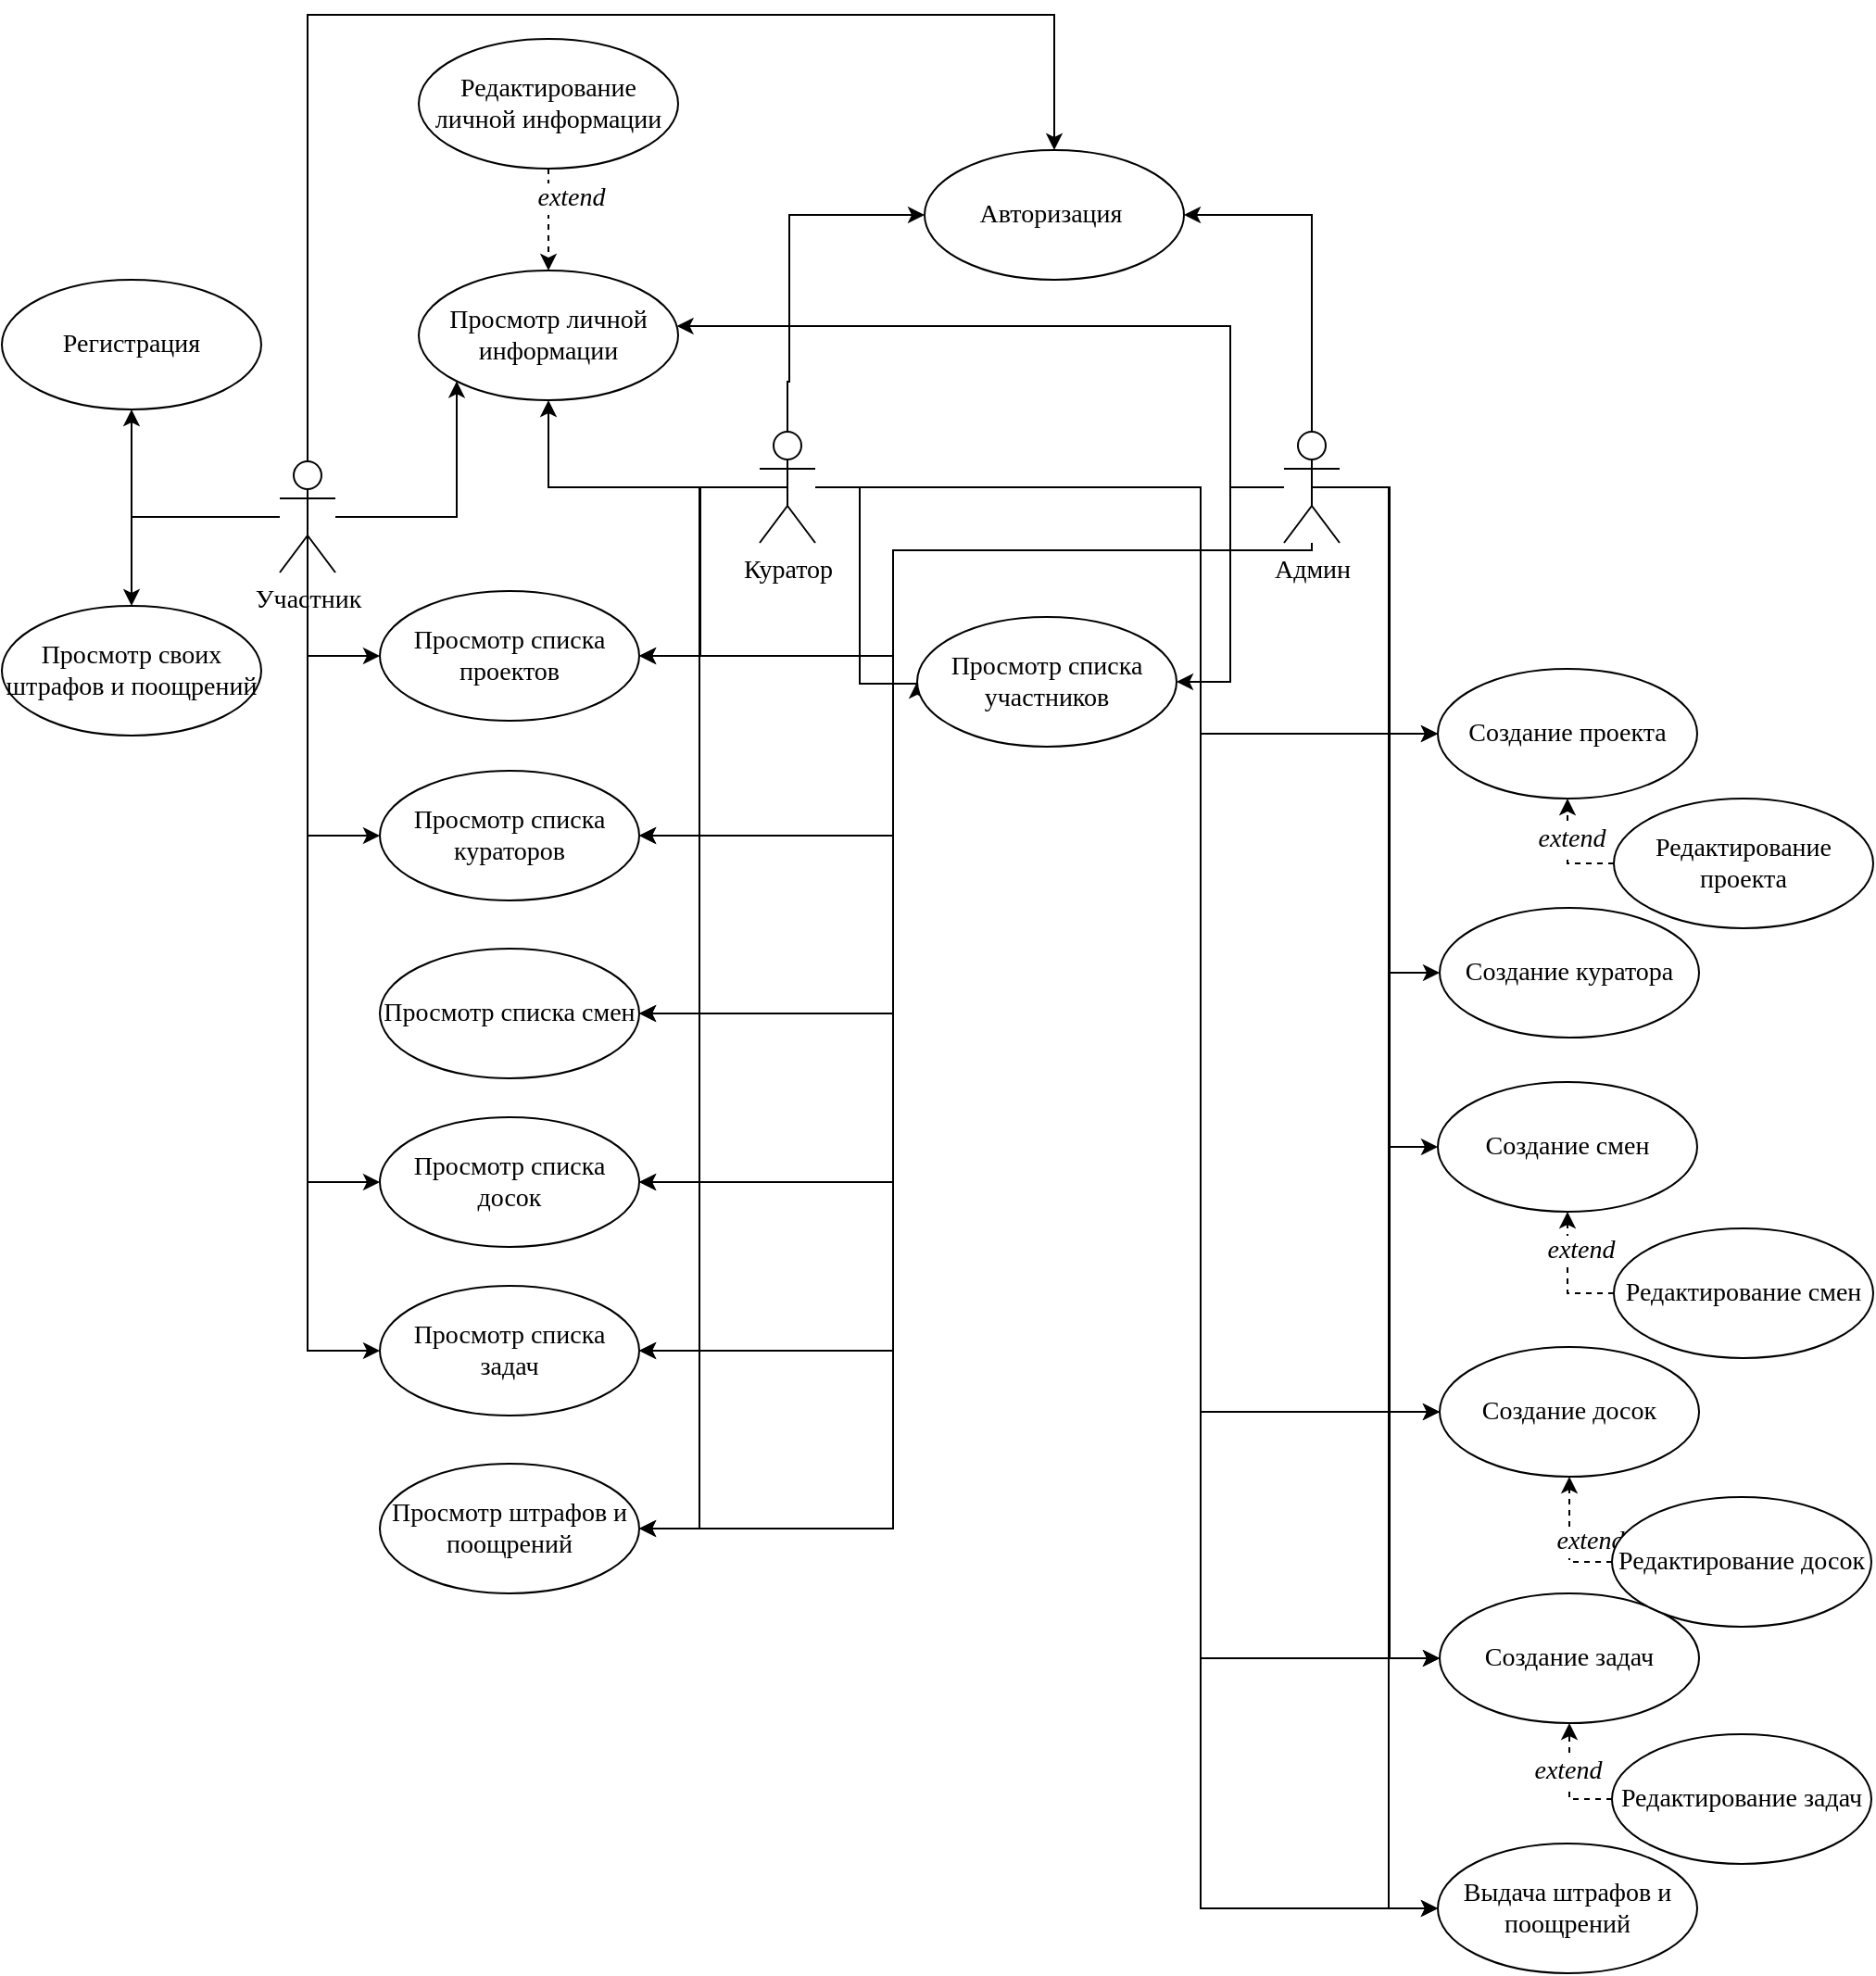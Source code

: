 <mxfile version="24.4.13" type="github">
  <diagram name="Страница — 1" id="JHyc7OgReh5onTn7h_LJ">
    <mxGraphModel dx="1917" dy="1342" grid="0" gridSize="10" guides="1" tooltips="1" connect="1" arrows="1" fold="1" page="0" pageScale="1" pageWidth="827" pageHeight="1169" math="0" shadow="0">
      <root>
        <mxCell id="0" />
        <mxCell id="1" parent="0" />
        <mxCell id="dc6LDPQuT327r_oDvSLp-3" style="rounded=0;orthogonalLoop=1;jettySize=auto;html=1;edgeStyle=orthogonalEdgeStyle;fontFamily=Liberation Serif;fontSize=14;" parent="1" source="fLU7Y0jLPDf_8JjJzR_N-1" target="dc6LDPQuT327r_oDvSLp-2" edge="1">
          <mxGeometry relative="1" as="geometry" />
        </mxCell>
        <mxCell id="dc6LDPQuT327r_oDvSLp-9" style="rounded=0;orthogonalLoop=1;jettySize=auto;html=1;entryX=0;entryY=1;entryDx=0;entryDy=0;edgeStyle=orthogonalEdgeStyle;fontFamily=Liberation Serif;fontSize=14;" parent="1" source="fLU7Y0jLPDf_8JjJzR_N-1" target="fLU7Y0jLPDf_8JjJzR_N-6" edge="1">
          <mxGeometry relative="1" as="geometry" />
        </mxCell>
        <mxCell id="dc6LDPQuT327r_oDvSLp-28" style="edgeStyle=orthogonalEdgeStyle;rounded=0;orthogonalLoop=1;jettySize=auto;html=1;exitX=0.5;exitY=0.5;exitDx=0;exitDy=0;exitPerimeter=0;entryX=0;entryY=0.5;entryDx=0;entryDy=0;fontFamily=Liberation Serif;fontSize=14;" parent="1" source="fLU7Y0jLPDf_8JjJzR_N-1" target="fLU7Y0jLPDf_8JjJzR_N-7" edge="1">
          <mxGeometry relative="1" as="geometry">
            <Array as="points">
              <mxPoint x="121" y="58" />
            </Array>
          </mxGeometry>
        </mxCell>
        <mxCell id="dc6LDPQuT327r_oDvSLp-29" style="edgeStyle=orthogonalEdgeStyle;rounded=0;orthogonalLoop=1;jettySize=auto;html=1;entryX=0;entryY=0.5;entryDx=0;entryDy=0;fontFamily=Liberation Serif;fontSize=14;" parent="1" source="fLU7Y0jLPDf_8JjJzR_N-1" target="fLU7Y0jLPDf_8JjJzR_N-11" edge="1">
          <mxGeometry relative="1" as="geometry">
            <Array as="points">
              <mxPoint x="121" y="155" />
            </Array>
          </mxGeometry>
        </mxCell>
        <mxCell id="dc6LDPQuT327r_oDvSLp-31" style="rounded=0;orthogonalLoop=1;jettySize=auto;html=1;edgeStyle=orthogonalEdgeStyle;entryX=0;entryY=0.5;entryDx=0;entryDy=0;fontFamily=Liberation Serif;fontSize=14;" parent="1" source="fLU7Y0jLPDf_8JjJzR_N-1" target="dc6LDPQuT327r_oDvSLp-6" edge="1">
          <mxGeometry relative="1" as="geometry">
            <Array as="points">
              <mxPoint x="121" y="342" />
            </Array>
          </mxGeometry>
        </mxCell>
        <mxCell id="dc6LDPQuT327r_oDvSLp-32" style="rounded=0;orthogonalLoop=1;jettySize=auto;html=1;edgeStyle=orthogonalEdgeStyle;entryX=0;entryY=0.5;entryDx=0;entryDy=0;fontFamily=Liberation Serif;fontSize=14;" parent="1" source="fLU7Y0jLPDf_8JjJzR_N-1" target="fLU7Y0jLPDf_8JjJzR_N-19" edge="1">
          <mxGeometry relative="1" as="geometry">
            <Array as="points">
              <mxPoint x="121" y="433" />
            </Array>
          </mxGeometry>
        </mxCell>
        <mxCell id="fLU7Y0jLPDf_8JjJzR_N-1" value="Участник&lt;div style=&quot;font-size: 14px;&quot;&gt;&lt;br style=&quot;font-size: 14px;&quot;&gt;&lt;/div&gt;" style="shape=umlActor;verticalLabelPosition=bottom;verticalAlign=top;html=1;fontFamily=Liberation Serif;fontSize=14;" parent="1" vertex="1">
          <mxGeometry x="106" y="-47" width="30" height="60" as="geometry" />
        </mxCell>
        <mxCell id="fLU7Y0jLPDf_8JjJzR_N-5" value="Авторизация&amp;nbsp;" style="ellipse;whiteSpace=wrap;html=1;fontFamily=Liberation Serif;fontSize=14;" parent="1" vertex="1">
          <mxGeometry x="454" y="-215" width="140" height="70" as="geometry" />
        </mxCell>
        <mxCell id="fLU7Y0jLPDf_8JjJzR_N-6" value="Просмотр личной информации" style="ellipse;whiteSpace=wrap;html=1;fontFamily=Liberation Serif;fontSize=14;" parent="1" vertex="1">
          <mxGeometry x="181" y="-150" width="140" height="70" as="geometry" />
        </mxCell>
        <mxCell id="fLU7Y0jLPDf_8JjJzR_N-7" value="Просмотр списка проектов" style="ellipse;whiteSpace=wrap;html=1;fontFamily=Liberation Serif;fontSize=14;" parent="1" vertex="1">
          <mxGeometry x="160" y="23" width="140" height="70" as="geometry" />
        </mxCell>
        <mxCell id="fLU7Y0jLPDf_8JjJzR_N-8" value="Создание проекта" style="ellipse;whiteSpace=wrap;html=1;fontFamily=Liberation Serif;fontSize=14;" parent="1" vertex="1">
          <mxGeometry x="731" y="65" width="140" height="70" as="geometry" />
        </mxCell>
        <mxCell id="dc6LDPQuT327r_oDvSLp-20" style="edgeStyle=orthogonalEdgeStyle;rounded=0;orthogonalLoop=1;jettySize=auto;html=1;dashed=1;exitX=0;exitY=0.5;exitDx=0;exitDy=0;fontFamily=Liberation Serif;fontSize=14;" parent="1" source="fLU7Y0jLPDf_8JjJzR_N-9" target="fLU7Y0jLPDf_8JjJzR_N-8" edge="1">
          <mxGeometry relative="1" as="geometry" />
        </mxCell>
        <mxCell id="dc6LDPQuT327r_oDvSLp-24" value="extend" style="edgeLabel;html=1;align=center;verticalAlign=middle;resizable=0;points=[];fontStyle=2;fontFamily=Liberation Serif;fontSize=14;" parent="dc6LDPQuT327r_oDvSLp-20" vertex="1" connectable="0">
          <mxGeometry x="-0.133" y="-1" relative="1" as="geometry">
            <mxPoint x="1" y="-12" as="offset" />
          </mxGeometry>
        </mxCell>
        <mxCell id="fLU7Y0jLPDf_8JjJzR_N-9" value="Редактирование проекта" style="ellipse;whiteSpace=wrap;html=1;fontFamily=Liberation Serif;fontSize=14;" parent="1" vertex="1">
          <mxGeometry x="826" y="135" width="140" height="70" as="geometry" />
        </mxCell>
        <mxCell id="dc6LDPQuT327r_oDvSLp-12" style="rounded=0;orthogonalLoop=1;jettySize=auto;html=1;dashed=1;endArrow=classic;endFill=1;fontFamily=Liberation Serif;fontSize=14;" parent="1" source="fLU7Y0jLPDf_8JjJzR_N-10" target="fLU7Y0jLPDf_8JjJzR_N-6" edge="1">
          <mxGeometry relative="1" as="geometry" />
        </mxCell>
        <mxCell id="dc6LDPQuT327r_oDvSLp-13" value="extend" style="edgeLabel;html=1;align=center;verticalAlign=middle;resizable=0;points=[];fontStyle=2;fontFamily=Liberation Serif;fontSize=14;" parent="dc6LDPQuT327r_oDvSLp-12" vertex="1" connectable="0">
          <mxGeometry x="0.17" y="4" relative="1" as="geometry">
            <mxPoint x="8" y="-16" as="offset" />
          </mxGeometry>
        </mxCell>
        <mxCell id="fLU7Y0jLPDf_8JjJzR_N-10" value="Редактирование личной информации" style="ellipse;whiteSpace=wrap;html=1;fontFamily=Liberation Serif;fontSize=14;" parent="1" vertex="1">
          <mxGeometry x="181" y="-275" width="140" height="70" as="geometry" />
        </mxCell>
        <mxCell id="fLU7Y0jLPDf_8JjJzR_N-11" value="Просмотр списка кураторов" style="ellipse;whiteSpace=wrap;html=1;fontFamily=Liberation Serif;fontSize=14;" parent="1" vertex="1">
          <mxGeometry x="160" y="120" width="140" height="70" as="geometry" />
        </mxCell>
        <mxCell id="fLU7Y0jLPDf_8JjJzR_N-12" value="Создание куратора" style="ellipse;whiteSpace=wrap;html=1;fontFamily=Liberation Serif;fontSize=14;" parent="1" vertex="1">
          <mxGeometry x="732" y="194" width="140" height="70" as="geometry" />
        </mxCell>
        <mxCell id="dc6LDPQuT327r_oDvSLp-4" style="rounded=0;orthogonalLoop=1;jettySize=auto;html=1;edgeStyle=orthogonalEdgeStyle;exitX=0.5;exitY=0;exitDx=0;exitDy=0;exitPerimeter=0;entryX=0;entryY=0.5;entryDx=0;entryDy=0;fontFamily=Liberation Serif;fontSize=14;" parent="1" source="fLU7Y0jLPDf_8JjJzR_N-14" target="fLU7Y0jLPDf_8JjJzR_N-5" edge="1">
          <mxGeometry relative="1" as="geometry">
            <Array as="points">
              <mxPoint x="380" y="-90" />
              <mxPoint x="381" y="-90" />
              <mxPoint x="381" y="-180" />
            </Array>
          </mxGeometry>
        </mxCell>
        <mxCell id="dc6LDPQuT327r_oDvSLp-10" style="rounded=0;orthogonalLoop=1;jettySize=auto;html=1;edgeStyle=orthogonalEdgeStyle;fontFamily=Liberation Serif;fontSize=14;" parent="1" source="fLU7Y0jLPDf_8JjJzR_N-14" target="fLU7Y0jLPDf_8JjJzR_N-6" edge="1">
          <mxGeometry relative="1" as="geometry" />
        </mxCell>
        <mxCell id="dc6LDPQuT327r_oDvSLp-33" style="edgeStyle=orthogonalEdgeStyle;rounded=0;orthogonalLoop=1;jettySize=auto;html=1;entryX=1;entryY=0.5;entryDx=0;entryDy=0;exitX=0.5;exitY=0.5;exitDx=0;exitDy=0;exitPerimeter=0;fontFamily=Liberation Serif;fontSize=14;" parent="1" source="fLU7Y0jLPDf_8JjJzR_N-14" target="fLU7Y0jLPDf_8JjJzR_N-7" edge="1">
          <mxGeometry relative="1" as="geometry">
            <Array as="points">
              <mxPoint x="333" y="-33" />
              <mxPoint x="333" y="58" />
            </Array>
          </mxGeometry>
        </mxCell>
        <mxCell id="dc6LDPQuT327r_oDvSLp-34" style="edgeStyle=orthogonalEdgeStyle;rounded=0;orthogonalLoop=1;jettySize=auto;html=1;entryX=1;entryY=0.5;entryDx=0;entryDy=0;fontFamily=Liberation Serif;fontSize=14;" parent="1" source="fLU7Y0jLPDf_8JjJzR_N-14" target="fLU7Y0jLPDf_8JjJzR_N-11" edge="1">
          <mxGeometry relative="1" as="geometry" />
        </mxCell>
        <mxCell id="dc6LDPQuT327r_oDvSLp-35" style="edgeStyle=orthogonalEdgeStyle;rounded=0;orthogonalLoop=1;jettySize=auto;html=1;entryX=1;entryY=0.5;entryDx=0;entryDy=0;fontFamily=Liberation Serif;fontSize=14;" parent="1" source="fLU7Y0jLPDf_8JjJzR_N-14" target="fLU7Y0jLPDf_8JjJzR_N-16" edge="1">
          <mxGeometry relative="1" as="geometry" />
        </mxCell>
        <mxCell id="dc6LDPQuT327r_oDvSLp-36" style="edgeStyle=orthogonalEdgeStyle;rounded=0;orthogonalLoop=1;jettySize=auto;html=1;entryX=1;entryY=0.5;entryDx=0;entryDy=0;fontFamily=Liberation Serif;fontSize=14;" parent="1" source="fLU7Y0jLPDf_8JjJzR_N-14" target="dc6LDPQuT327r_oDvSLp-6" edge="1">
          <mxGeometry relative="1" as="geometry" />
        </mxCell>
        <mxCell id="dc6LDPQuT327r_oDvSLp-37" style="edgeStyle=orthogonalEdgeStyle;rounded=0;orthogonalLoop=1;jettySize=auto;html=1;entryX=1;entryY=0.5;entryDx=0;entryDy=0;fontFamily=Liberation Serif;fontSize=14;" parent="1" source="fLU7Y0jLPDf_8JjJzR_N-14" target="fLU7Y0jLPDf_8JjJzR_N-19" edge="1">
          <mxGeometry relative="1" as="geometry" />
        </mxCell>
        <mxCell id="dc6LDPQuT327r_oDvSLp-48" style="edgeStyle=orthogonalEdgeStyle;rounded=0;orthogonalLoop=1;jettySize=auto;html=1;entryX=0;entryY=0.5;entryDx=0;entryDy=0;fontFamily=Liberation Serif;fontSize=14;" parent="1" source="fLU7Y0jLPDf_8JjJzR_N-14" target="fLU7Y0jLPDf_8JjJzR_N-8" edge="1">
          <mxGeometry relative="1" as="geometry">
            <Array as="points">
              <mxPoint x="603" y="-33" />
              <mxPoint x="603" y="100" />
            </Array>
          </mxGeometry>
        </mxCell>
        <mxCell id="dc6LDPQuT327r_oDvSLp-50" style="edgeStyle=orthogonalEdgeStyle;rounded=0;orthogonalLoop=1;jettySize=auto;html=1;entryX=0;entryY=0.5;entryDx=0;entryDy=0;fontFamily=Liberation Serif;fontSize=14;" parent="1" source="fLU7Y0jLPDf_8JjJzR_N-14" target="fLU7Y0jLPDf_8JjJzR_N-20" edge="1">
          <mxGeometry relative="1" as="geometry">
            <Array as="points">
              <mxPoint x="603" y="-33" />
              <mxPoint x="603" y="599" />
            </Array>
          </mxGeometry>
        </mxCell>
        <mxCell id="dc6LDPQuT327r_oDvSLp-54" style="edgeStyle=orthogonalEdgeStyle;rounded=0;orthogonalLoop=1;jettySize=auto;html=1;entryX=1;entryY=0.5;entryDx=0;entryDy=0;fontFamily=Liberation Serif;fontSize=14;" parent="1" source="fLU7Y0jLPDf_8JjJzR_N-14" target="dc6LDPQuT327r_oDvSLp-53" edge="1">
          <mxGeometry relative="1" as="geometry" />
        </mxCell>
        <mxCell id="dc6LDPQuT327r_oDvSLp-57" style="edgeStyle=orthogonalEdgeStyle;rounded=0;orthogonalLoop=1;jettySize=auto;html=1;entryX=0;entryY=0.5;entryDx=0;entryDy=0;fontFamily=Liberation Serif;fontSize=14;" parent="1" source="fLU7Y0jLPDf_8JjJzR_N-14" target="dc6LDPQuT327r_oDvSLp-56" edge="1">
          <mxGeometry relative="1" as="geometry">
            <Array as="points">
              <mxPoint x="603" y="-33" />
              <mxPoint x="603" y="734" />
            </Array>
          </mxGeometry>
        </mxCell>
        <mxCell id="dc6LDPQuT327r_oDvSLp-59" style="edgeStyle=orthogonalEdgeStyle;rounded=0;orthogonalLoop=1;jettySize=auto;html=1;entryX=0;entryY=0.5;entryDx=0;entryDy=0;fontFamily=Liberation Serif;fontSize=14;" parent="1" source="fLU7Y0jLPDf_8JjJzR_N-14" target="fLU7Y0jLPDf_8JjJzR_N-22" edge="1">
          <mxGeometry relative="1" as="geometry">
            <Array as="points">
              <mxPoint x="419" y="-33" />
              <mxPoint x="419" y="73" />
            </Array>
          </mxGeometry>
        </mxCell>
        <mxCell id="gNHL9a-eJYlbV_uKAiIB-1" style="edgeStyle=orthogonalEdgeStyle;rounded=0;orthogonalLoop=1;jettySize=auto;html=1;entryX=0;entryY=0.5;entryDx=0;entryDy=0;" parent="1" source="fLU7Y0jLPDf_8JjJzR_N-14" target="dc6LDPQuT327r_oDvSLp-7" edge="1">
          <mxGeometry relative="1" as="geometry">
            <Array as="points">
              <mxPoint x="603" y="-33" />
              <mxPoint x="603" y="466" />
            </Array>
          </mxGeometry>
        </mxCell>
        <mxCell id="fLU7Y0jLPDf_8JjJzR_N-14" value="&lt;div style=&quot;font-size: 14px;&quot;&gt;Куратор&lt;/div&gt;" style="shape=umlActor;verticalLabelPosition=bottom;verticalAlign=top;html=1;fontFamily=Liberation Serif;fontSize=14;" parent="1" vertex="1">
          <mxGeometry x="365" y="-63" width="30" height="60" as="geometry" />
        </mxCell>
        <mxCell id="dc6LDPQuT327r_oDvSLp-5" style="rounded=0;orthogonalLoop=1;jettySize=auto;html=1;edgeStyle=orthogonalEdgeStyle;entryX=1;entryY=0.5;entryDx=0;entryDy=0;fontFamily=Liberation Serif;fontSize=14;" parent="1" source="fLU7Y0jLPDf_8JjJzR_N-15" target="fLU7Y0jLPDf_8JjJzR_N-5" edge="1">
          <mxGeometry relative="1" as="geometry">
            <mxPoint x="613" y="-152" as="targetPoint" />
            <Array as="points">
              <mxPoint x="663" y="-180" />
            </Array>
          </mxGeometry>
        </mxCell>
        <mxCell id="dc6LDPQuT327r_oDvSLp-11" style="rounded=0;orthogonalLoop=1;jettySize=auto;html=1;edgeStyle=orthogonalEdgeStyle;fontFamily=Liberation Serif;fontSize=14;" parent="1" source="fLU7Y0jLPDf_8JjJzR_N-15" target="fLU7Y0jLPDf_8JjJzR_N-6" edge="1">
          <mxGeometry relative="1" as="geometry">
            <Array as="points">
              <mxPoint x="619" y="-33" />
              <mxPoint x="619" y="-120" />
            </Array>
          </mxGeometry>
        </mxCell>
        <mxCell id="dc6LDPQuT327r_oDvSLp-19" style="rounded=0;orthogonalLoop=1;jettySize=auto;html=1;edgeStyle=orthogonalEdgeStyle;entryX=1;entryY=0.5;entryDx=0;entryDy=0;fontFamily=Liberation Serif;fontSize=14;" parent="1" source="fLU7Y0jLPDf_8JjJzR_N-15" target="fLU7Y0jLPDf_8JjJzR_N-22" edge="1">
          <mxGeometry relative="1" as="geometry" />
        </mxCell>
        <mxCell id="dc6LDPQuT327r_oDvSLp-38" style="edgeStyle=orthogonalEdgeStyle;rounded=0;orthogonalLoop=1;jettySize=auto;html=1;entryX=0;entryY=0.5;entryDx=0;entryDy=0;fontFamily=Liberation Serif;fontSize=14;" parent="1" source="fLU7Y0jLPDf_8JjJzR_N-15" target="fLU7Y0jLPDf_8JjJzR_N-8" edge="1">
          <mxGeometry relative="1" as="geometry" />
        </mxCell>
        <mxCell id="dc6LDPQuT327r_oDvSLp-39" style="edgeStyle=orthogonalEdgeStyle;rounded=0;orthogonalLoop=1;jettySize=auto;html=1;entryX=0;entryY=0.5;entryDx=0;entryDy=0;fontFamily=Liberation Serif;fontSize=14;" parent="1" source="fLU7Y0jLPDf_8JjJzR_N-15" target="fLU7Y0jLPDf_8JjJzR_N-12" edge="1">
          <mxGeometry relative="1" as="geometry">
            <Array as="points">
              <mxPoint x="705" y="-33" />
              <mxPoint x="705" y="229" />
            </Array>
          </mxGeometry>
        </mxCell>
        <mxCell id="dc6LDPQuT327r_oDvSLp-40" style="edgeStyle=orthogonalEdgeStyle;rounded=0;orthogonalLoop=1;jettySize=auto;html=1;entryX=0;entryY=0.5;entryDx=0;entryDy=0;fontFamily=Liberation Serif;fontSize=14;" parent="1" source="fLU7Y0jLPDf_8JjJzR_N-15" target="fLU7Y0jLPDf_8JjJzR_N-17" edge="1">
          <mxGeometry relative="1" as="geometry" />
        </mxCell>
        <mxCell id="dc6LDPQuT327r_oDvSLp-41" style="edgeStyle=orthogonalEdgeStyle;rounded=0;orthogonalLoop=1;jettySize=auto;html=1;entryX=0;entryY=0.5;entryDx=0;entryDy=0;fontFamily=Liberation Serif;fontSize=14;" parent="1" source="fLU7Y0jLPDf_8JjJzR_N-15" target="dc6LDPQuT327r_oDvSLp-7" edge="1">
          <mxGeometry relative="1" as="geometry" />
        </mxCell>
        <mxCell id="dc6LDPQuT327r_oDvSLp-42" style="edgeStyle=orthogonalEdgeStyle;rounded=0;orthogonalLoop=1;jettySize=auto;html=1;exitX=0.5;exitY=0.5;exitDx=0;exitDy=0;exitPerimeter=0;entryX=0;entryY=0.5;entryDx=0;entryDy=0;fontFamily=Liberation Serif;fontSize=14;" parent="1" source="fLU7Y0jLPDf_8JjJzR_N-15" target="fLU7Y0jLPDf_8JjJzR_N-20" edge="1">
          <mxGeometry relative="1" as="geometry" />
        </mxCell>
        <mxCell id="dc6LDPQuT327r_oDvSLp-43" style="edgeStyle=orthogonalEdgeStyle;rounded=0;orthogonalLoop=1;jettySize=auto;html=1;entryX=1;entryY=0.5;entryDx=0;entryDy=0;fontFamily=Liberation Serif;fontSize=14;" parent="1" source="fLU7Y0jLPDf_8JjJzR_N-15" target="fLU7Y0jLPDf_8JjJzR_N-7" edge="1">
          <mxGeometry relative="1" as="geometry">
            <Array as="points">
              <mxPoint x="663" y="1" />
              <mxPoint x="437" y="1" />
              <mxPoint x="437" y="58" />
            </Array>
          </mxGeometry>
        </mxCell>
        <mxCell id="dc6LDPQuT327r_oDvSLp-44" style="edgeStyle=orthogonalEdgeStyle;rounded=0;orthogonalLoop=1;jettySize=auto;html=1;entryX=1;entryY=0.5;entryDx=0;entryDy=0;fontFamily=Liberation Serif;fontSize=14;" parent="1" source="fLU7Y0jLPDf_8JjJzR_N-15" target="fLU7Y0jLPDf_8JjJzR_N-11" edge="1">
          <mxGeometry relative="1" as="geometry">
            <Array as="points">
              <mxPoint x="663" y="1" />
              <mxPoint x="437" y="1" />
              <mxPoint x="437" y="155" />
            </Array>
          </mxGeometry>
        </mxCell>
        <mxCell id="dc6LDPQuT327r_oDvSLp-45" style="edgeStyle=orthogonalEdgeStyle;rounded=0;orthogonalLoop=1;jettySize=auto;html=1;entryX=1;entryY=0.5;entryDx=0;entryDy=0;fontFamily=Liberation Serif;fontSize=14;" parent="1" source="fLU7Y0jLPDf_8JjJzR_N-15" target="fLU7Y0jLPDf_8JjJzR_N-16" edge="1">
          <mxGeometry relative="1" as="geometry">
            <Array as="points">
              <mxPoint x="663" y="1" />
              <mxPoint x="437" y="1" />
              <mxPoint x="437" y="251" />
            </Array>
          </mxGeometry>
        </mxCell>
        <mxCell id="dc6LDPQuT327r_oDvSLp-46" style="edgeStyle=orthogonalEdgeStyle;rounded=0;orthogonalLoop=1;jettySize=auto;html=1;entryX=1;entryY=0.5;entryDx=0;entryDy=0;fontFamily=Liberation Serif;fontSize=14;" parent="1" source="fLU7Y0jLPDf_8JjJzR_N-15" target="dc6LDPQuT327r_oDvSLp-6" edge="1">
          <mxGeometry relative="1" as="geometry">
            <Array as="points">
              <mxPoint x="663" y="1" />
              <mxPoint x="437" y="1" />
              <mxPoint x="437" y="342" />
            </Array>
          </mxGeometry>
        </mxCell>
        <mxCell id="dc6LDPQuT327r_oDvSLp-47" style="edgeStyle=orthogonalEdgeStyle;rounded=0;orthogonalLoop=1;jettySize=auto;html=1;entryX=1;entryY=0.5;entryDx=0;entryDy=0;fontFamily=Liberation Serif;fontSize=14;" parent="1" source="fLU7Y0jLPDf_8JjJzR_N-15" target="fLU7Y0jLPDf_8JjJzR_N-19" edge="1">
          <mxGeometry relative="1" as="geometry">
            <Array as="points">
              <mxPoint x="663" y="1" />
              <mxPoint x="437" y="1" />
              <mxPoint x="437" y="433" />
            </Array>
          </mxGeometry>
        </mxCell>
        <mxCell id="dc6LDPQuT327r_oDvSLp-55" style="edgeStyle=orthogonalEdgeStyle;rounded=0;orthogonalLoop=1;jettySize=auto;html=1;entryX=1;entryY=0.5;entryDx=0;entryDy=0;fontFamily=Liberation Serif;fontSize=14;" parent="1" source="fLU7Y0jLPDf_8JjJzR_N-15" target="dc6LDPQuT327r_oDvSLp-53" edge="1">
          <mxGeometry relative="1" as="geometry">
            <Array as="points">
              <mxPoint x="663" y="1" />
              <mxPoint x="437" y="1" />
              <mxPoint x="437" y="529" />
            </Array>
          </mxGeometry>
        </mxCell>
        <mxCell id="dc6LDPQuT327r_oDvSLp-58" style="edgeStyle=orthogonalEdgeStyle;rounded=0;orthogonalLoop=1;jettySize=auto;html=1;entryX=0;entryY=0.5;entryDx=0;entryDy=0;fontFamily=Liberation Serif;fontSize=14;" parent="1" source="fLU7Y0jLPDf_8JjJzR_N-15" target="dc6LDPQuT327r_oDvSLp-56" edge="1">
          <mxGeometry relative="1" as="geometry" />
        </mxCell>
        <mxCell id="fLU7Y0jLPDf_8JjJzR_N-15" value="&lt;div style=&quot;font-size: 14px;&quot;&gt;Админ&lt;/div&gt;" style="shape=umlActor;verticalLabelPosition=bottom;verticalAlign=top;html=1;fontFamily=Liberation Serif;fontSize=14;" parent="1" vertex="1">
          <mxGeometry x="648" y="-63" width="30" height="60" as="geometry" />
        </mxCell>
        <mxCell id="fLU7Y0jLPDf_8JjJzR_N-16" value="Просмотр списка смен" style="ellipse;whiteSpace=wrap;html=1;fontFamily=Liberation Serif;fontSize=14;" parent="1" vertex="1">
          <mxGeometry x="160" y="216" width="140" height="70" as="geometry" />
        </mxCell>
        <mxCell id="fLU7Y0jLPDf_8JjJzR_N-17" value="Создание смен" style="ellipse;whiteSpace=wrap;html=1;fontFamily=Liberation Serif;fontSize=14;" parent="1" vertex="1">
          <mxGeometry x="731" y="288" width="140" height="70" as="geometry" />
        </mxCell>
        <mxCell id="dc6LDPQuT327r_oDvSLp-21" style="edgeStyle=orthogonalEdgeStyle;rounded=0;orthogonalLoop=1;jettySize=auto;html=1;dashed=1;exitX=0;exitY=0.5;exitDx=0;exitDy=0;fontFamily=Liberation Serif;fontSize=14;" parent="1" source="fLU7Y0jLPDf_8JjJzR_N-18" target="fLU7Y0jLPDf_8JjJzR_N-17" edge="1">
          <mxGeometry relative="1" as="geometry" />
        </mxCell>
        <mxCell id="dc6LDPQuT327r_oDvSLp-25" value="&lt;span style=&quot;font-style: italic; font-size: 14px;&quot;&gt;extend&lt;/span&gt;" style="edgeLabel;html=1;align=center;verticalAlign=middle;resizable=0;points=[];fontFamily=Liberation Serif;fontSize=14;" parent="dc6LDPQuT327r_oDvSLp-21" vertex="1" connectable="0">
          <mxGeometry x="0.171" y="-1" relative="1" as="geometry">
            <mxPoint x="6" y="-8" as="offset" />
          </mxGeometry>
        </mxCell>
        <mxCell id="fLU7Y0jLPDf_8JjJzR_N-18" value="Редактирование смен" style="ellipse;whiteSpace=wrap;html=1;fontFamily=Liberation Serif;fontSize=14;" parent="1" vertex="1">
          <mxGeometry x="826" y="367" width="140" height="70" as="geometry" />
        </mxCell>
        <mxCell id="fLU7Y0jLPDf_8JjJzR_N-19" value="Просмотр списка задач" style="ellipse;whiteSpace=wrap;html=1;fontFamily=Liberation Serif;fontSize=14;" parent="1" vertex="1">
          <mxGeometry x="160" y="398" width="140" height="70" as="geometry" />
        </mxCell>
        <mxCell id="fLU7Y0jLPDf_8JjJzR_N-20" value="Создание задач" style="ellipse;whiteSpace=wrap;html=1;fontFamily=Liberation Serif;fontSize=14;" parent="1" vertex="1">
          <mxGeometry x="732" y="564" width="140" height="70" as="geometry" />
        </mxCell>
        <mxCell id="dc6LDPQuT327r_oDvSLp-23" style="edgeStyle=orthogonalEdgeStyle;rounded=0;orthogonalLoop=1;jettySize=auto;html=1;dashed=1;exitX=0;exitY=0.5;exitDx=0;exitDy=0;fontFamily=Liberation Serif;fontSize=14;" parent="1" source="fLU7Y0jLPDf_8JjJzR_N-21" target="fLU7Y0jLPDf_8JjJzR_N-20" edge="1">
          <mxGeometry relative="1" as="geometry" />
        </mxCell>
        <mxCell id="dc6LDPQuT327r_oDvSLp-27" value="&lt;span style=&quot;font-style: italic; font-size: 14px;&quot;&gt;extend&lt;/span&gt;" style="edgeLabel;html=1;align=center;verticalAlign=middle;resizable=0;points=[];fontFamily=Liberation Serif;fontSize=14;" parent="dc6LDPQuT327r_oDvSLp-23" vertex="1" connectable="0">
          <mxGeometry x="-0.093" y="-1" relative="1" as="geometry">
            <mxPoint x="-2" y="-9" as="offset" />
          </mxGeometry>
        </mxCell>
        <mxCell id="fLU7Y0jLPDf_8JjJzR_N-21" value="Редактирование задач" style="ellipse;whiteSpace=wrap;html=1;fontFamily=Liberation Serif;fontSize=14;" parent="1" vertex="1">
          <mxGeometry x="825" y="640" width="140" height="70" as="geometry" />
        </mxCell>
        <mxCell id="fLU7Y0jLPDf_8JjJzR_N-22" value="Просмотр списка участников" style="ellipse;whiteSpace=wrap;html=1;fontFamily=Liberation Serif;fontSize=14;" parent="1" vertex="1">
          <mxGeometry x="450" y="37" width="140" height="70" as="geometry" />
        </mxCell>
        <mxCell id="dc6LDPQuT327r_oDvSLp-1" style="rounded=0;orthogonalLoop=1;jettySize=auto;html=1;edgeStyle=orthogonalEdgeStyle;exitX=0.5;exitY=0;exitDx=0;exitDy=0;exitPerimeter=0;entryX=0.5;entryY=0;entryDx=0;entryDy=0;fontFamily=Liberation Serif;fontSize=14;" parent="1" source="fLU7Y0jLPDf_8JjJzR_N-1" target="fLU7Y0jLPDf_8JjJzR_N-5" edge="1">
          <mxGeometry relative="1" as="geometry">
            <mxPoint x="558" y="-265" as="targetPoint" />
            <Array as="points">
              <mxPoint x="121" y="-288" />
              <mxPoint x="524" y="-288" />
            </Array>
          </mxGeometry>
        </mxCell>
        <mxCell id="dc6LDPQuT327r_oDvSLp-2" value="Регистрация" style="ellipse;whiteSpace=wrap;html=1;fontFamily=Liberation Serif;fontSize=14;" parent="1" vertex="1">
          <mxGeometry x="-44" y="-145" width="140" height="70" as="geometry" />
        </mxCell>
        <mxCell id="dc6LDPQuT327r_oDvSLp-6" value="Просмотр списка досок" style="ellipse;whiteSpace=wrap;html=1;fontFamily=Liberation Serif;fontSize=14;" parent="1" vertex="1">
          <mxGeometry x="160" y="307" width="140" height="70" as="geometry" />
        </mxCell>
        <mxCell id="dc6LDPQuT327r_oDvSLp-7" value="Создание досок" style="ellipse;whiteSpace=wrap;html=1;fontFamily=Liberation Serif;fontSize=14;" parent="1" vertex="1">
          <mxGeometry x="732" y="431" width="140" height="70" as="geometry" />
        </mxCell>
        <mxCell id="dc6LDPQuT327r_oDvSLp-22" value="&lt;span style=&quot;color: rgb(0, 0, 0); font-size: 14px; font-style: italic; font-variant-ligatures: normal; font-variant-caps: normal; font-weight: 400; letter-spacing: normal; orphans: 2; text-align: center; text-indent: 0px; text-transform: none; widows: 2; word-spacing: 0px; -webkit-text-stroke-width: 0px; white-space: nowrap; background-color: rgb(255, 255, 255); text-decoration-thickness: initial; text-decoration-style: initial; text-decoration-color: initial; float: none; display: inline !important;&quot;&gt;extend&lt;/span&gt;" style="edgeStyle=orthogonalEdgeStyle;rounded=0;orthogonalLoop=1;jettySize=auto;html=1;dashed=1;exitX=0;exitY=0.5;exitDx=0;exitDy=0;fontFamily=Liberation Serif;fontSize=14;" parent="1" source="dc6LDPQuT327r_oDvSLp-8" target="dc6LDPQuT327r_oDvSLp-7" edge="1">
          <mxGeometry x="-0.011" y="-11" relative="1" as="geometry">
            <mxPoint as="offset" />
          </mxGeometry>
        </mxCell>
        <mxCell id="dc6LDPQuT327r_oDvSLp-8" value="Редактирование досок" style="ellipse;whiteSpace=wrap;html=1;fontFamily=Liberation Serif;fontSize=14;" parent="1" vertex="1">
          <mxGeometry x="825" y="512" width="140" height="70" as="geometry" />
        </mxCell>
        <mxCell id="dc6LDPQuT327r_oDvSLp-51" value="Просмотр своих штрафов и поощрений" style="ellipse;whiteSpace=wrap;html=1;fontFamily=Liberation Serif;fontSize=14;" parent="1" vertex="1">
          <mxGeometry x="-44" y="31" width="140" height="70" as="geometry" />
        </mxCell>
        <mxCell id="dc6LDPQuT327r_oDvSLp-52" style="rounded=0;orthogonalLoop=1;jettySize=auto;html=1;entryX=0.5;entryY=0;entryDx=0;entryDy=0;edgeStyle=orthogonalEdgeStyle;fontFamily=Liberation Serif;fontSize=14;" parent="1" source="fLU7Y0jLPDf_8JjJzR_N-1" target="dc6LDPQuT327r_oDvSLp-51" edge="1">
          <mxGeometry relative="1" as="geometry" />
        </mxCell>
        <mxCell id="dc6LDPQuT327r_oDvSLp-53" value="Просмотр штрафов и поощрений" style="ellipse;whiteSpace=wrap;html=1;fontFamily=Liberation Serif;fontSize=14;" parent="1" vertex="1">
          <mxGeometry x="160" y="494" width="140" height="70" as="geometry" />
        </mxCell>
        <mxCell id="dc6LDPQuT327r_oDvSLp-56" value="Выдача штрафов и поощрений" style="ellipse;whiteSpace=wrap;html=1;fontFamily=Liberation Serif;fontSize=14;" parent="1" vertex="1">
          <mxGeometry x="731" y="699" width="140" height="70" as="geometry" />
        </mxCell>
      </root>
    </mxGraphModel>
  </diagram>
</mxfile>
